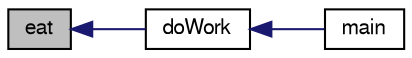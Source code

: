 digraph G
{
  edge [fontname="FreeSans",fontsize="10",labelfontname="FreeSans",labelfontsize="10"];
  node [fontname="FreeSans",fontsize="10",shape=record];
  rankdir=LR;
  Node1 [label="eat",height=0.2,width=0.4,color="black", fillcolor="grey75", style="filled" fontcolor="black"];
  Node1 -> Node2 [dir=back,color="midnightblue",fontsize="10",style="solid"];
  Node2 [label="doWork",height=0.2,width=0.4,color="black", fillcolor="white", style="filled",URL="$phil_deadlock_8cpp.html#a35084c09c9b9932a6af6c48106af4028"];
  Node2 -> Node3 [dir=back,color="midnightblue",fontsize="10",style="solid"];
  Node3 [label="main",height=0.2,width=0.4,color="black", fillcolor="white", style="filled",URL="$phil_deadlock_8cpp.html#a0ddf1224851353fc92bfbff6f499fa97"];
}
